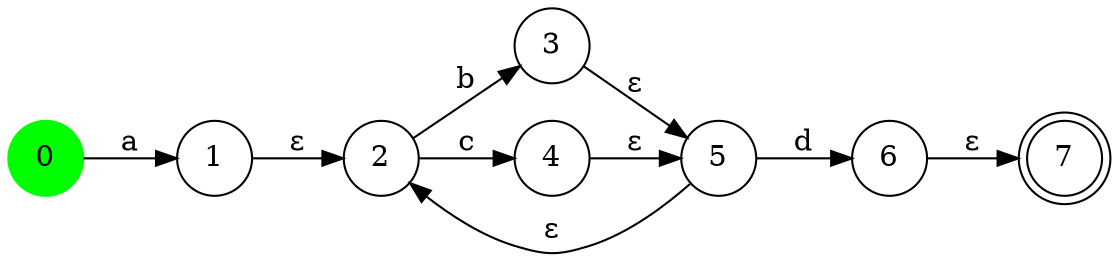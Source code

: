 digraph NFA {
  rankdir=LR;
  node [shape = circle];
  0 [style=filled, color=green];
  7 [shape=doublecircle];
  0 -> 1 [label="a"];
  1 -> 2 [label="ε"];
  2 -> 3 [label="b"];
  2 -> 4 [label="c"];
  3 -> 5 [label="ε"];
  4 -> 5 [label="ε"];
  5 -> 2 [label="ε"];
  5 -> 6 [label="d"];
  6 -> 7 [label="ε"];
}
